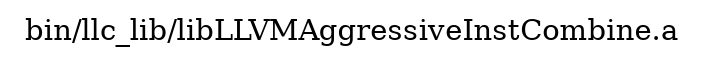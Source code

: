 digraph "bin/llc_lib/libLLVMAggressiveInstCombine.a" {
	label="bin/llc_lib/libLLVMAggressiveInstCombine.a";
	rankdir=LR;

}
